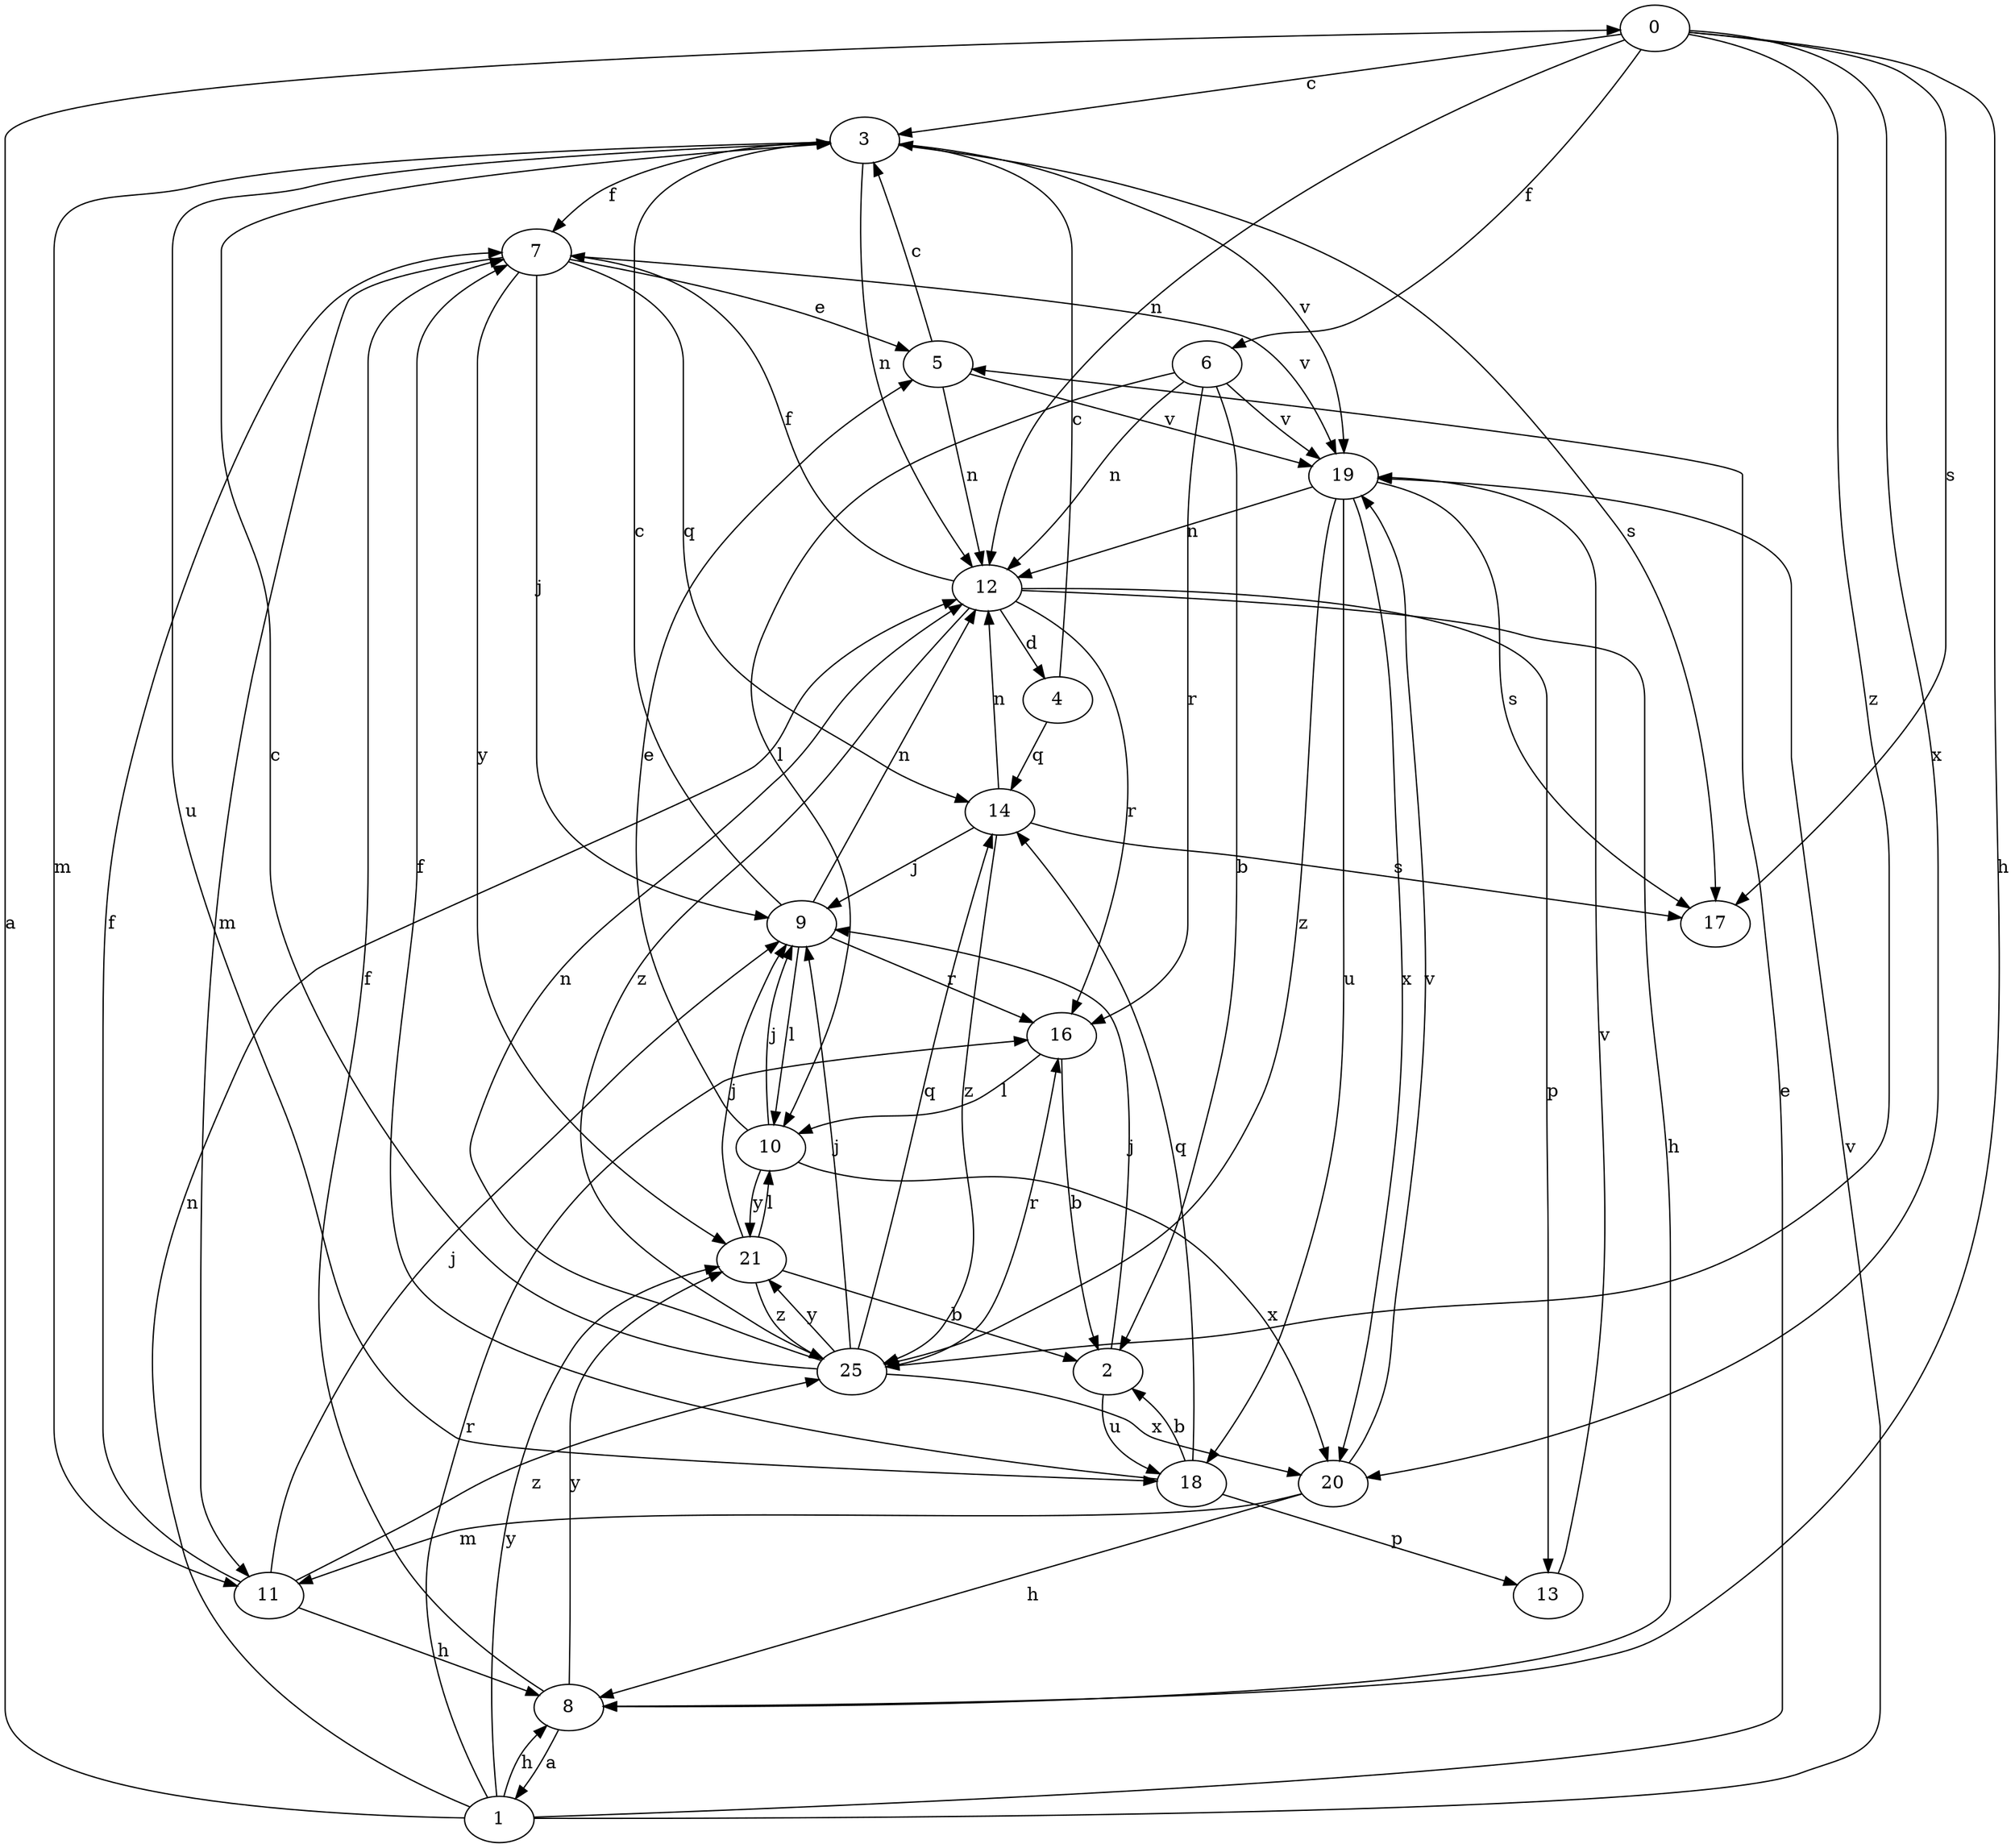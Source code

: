 strict digraph  {
0;
1;
2;
3;
4;
5;
6;
7;
8;
9;
10;
11;
12;
13;
14;
16;
17;
18;
19;
20;
21;
25;
0 -> 3  [label=c];
0 -> 6  [label=f];
0 -> 8  [label=h];
0 -> 12  [label=n];
0 -> 17  [label=s];
0 -> 20  [label=x];
0 -> 25  [label=z];
1 -> 0  [label=a];
1 -> 5  [label=e];
1 -> 8  [label=h];
1 -> 12  [label=n];
1 -> 16  [label=r];
1 -> 19  [label=v];
1 -> 21  [label=y];
2 -> 9  [label=j];
2 -> 18  [label=u];
3 -> 7  [label=f];
3 -> 11  [label=m];
3 -> 12  [label=n];
3 -> 17  [label=s];
3 -> 18  [label=u];
3 -> 19  [label=v];
4 -> 3  [label=c];
4 -> 14  [label=q];
5 -> 3  [label=c];
5 -> 12  [label=n];
5 -> 19  [label=v];
6 -> 2  [label=b];
6 -> 10  [label=l];
6 -> 12  [label=n];
6 -> 16  [label=r];
6 -> 19  [label=v];
7 -> 5  [label=e];
7 -> 9  [label=j];
7 -> 11  [label=m];
7 -> 14  [label=q];
7 -> 19  [label=v];
7 -> 21  [label=y];
8 -> 1  [label=a];
8 -> 7  [label=f];
8 -> 21  [label=y];
9 -> 3  [label=c];
9 -> 10  [label=l];
9 -> 12  [label=n];
9 -> 16  [label=r];
10 -> 5  [label=e];
10 -> 9  [label=j];
10 -> 20  [label=x];
10 -> 21  [label=y];
11 -> 7  [label=f];
11 -> 8  [label=h];
11 -> 9  [label=j];
11 -> 25  [label=z];
12 -> 4  [label=d];
12 -> 7  [label=f];
12 -> 8  [label=h];
12 -> 13  [label=p];
12 -> 16  [label=r];
12 -> 25  [label=z];
13 -> 19  [label=v];
14 -> 9  [label=j];
14 -> 12  [label=n];
14 -> 17  [label=s];
14 -> 25  [label=z];
16 -> 2  [label=b];
16 -> 10  [label=l];
18 -> 2  [label=b];
18 -> 7  [label=f];
18 -> 13  [label=p];
18 -> 14  [label=q];
19 -> 12  [label=n];
19 -> 17  [label=s];
19 -> 18  [label=u];
19 -> 20  [label=x];
19 -> 25  [label=z];
20 -> 8  [label=h];
20 -> 11  [label=m];
20 -> 19  [label=v];
21 -> 2  [label=b];
21 -> 9  [label=j];
21 -> 10  [label=l];
21 -> 25  [label=z];
25 -> 3  [label=c];
25 -> 9  [label=j];
25 -> 12  [label=n];
25 -> 14  [label=q];
25 -> 16  [label=r];
25 -> 20  [label=x];
25 -> 21  [label=y];
}
